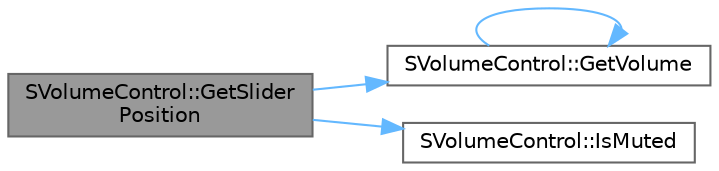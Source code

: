 digraph "SVolumeControl::GetSliderPosition"
{
 // INTERACTIVE_SVG=YES
 // LATEX_PDF_SIZE
  bgcolor="transparent";
  edge [fontname=Helvetica,fontsize=10,labelfontname=Helvetica,labelfontsize=10];
  node [fontname=Helvetica,fontsize=10,shape=box,height=0.2,width=0.4];
  rankdir="LR";
  Node1 [id="Node000001",label="SVolumeControl::GetSlider\lPosition",height=0.2,width=0.4,color="gray40", fillcolor="grey60", style="filled", fontcolor="black",tooltip=" "];
  Node1 -> Node2 [id="edge1_Node000001_Node000002",color="steelblue1",style="solid",tooltip=" "];
  Node2 [id="Node000002",label="SVolumeControl::GetVolume",height=0.2,width=0.4,color="grey40", fillcolor="white", style="filled",URL="$d6/d8e/classSVolumeControl.html#afaf7c5b96a82d661e750ad7a03fe6dec",tooltip="Called when the mute state is changed by clicking the button."];
  Node2 -> Node2 [id="edge2_Node000002_Node000002",color="steelblue1",style="solid",tooltip=" "];
  Node1 -> Node3 [id="edge3_Node000001_Node000003",color="steelblue1",style="solid",tooltip=" "];
  Node3 [id="Node000003",label="SVolumeControl::IsMuted",height=0.2,width=0.4,color="grey40", fillcolor="white", style="filled",URL="$d6/d8e/classSVolumeControl.html#ac7e54eb68dbe8c50681fbab548e06cad",tooltip=" "];
}
